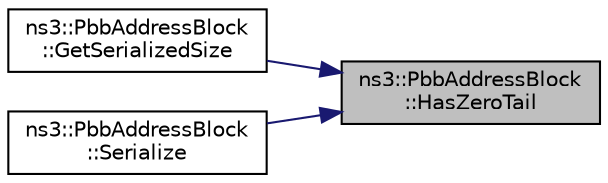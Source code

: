 digraph "ns3::PbbAddressBlock::HasZeroTail"
{
 // LATEX_PDF_SIZE
  edge [fontname="Helvetica",fontsize="10",labelfontname="Helvetica",labelfontsize="10"];
  node [fontname="Helvetica",fontsize="10",shape=record];
  rankdir="RL";
  Node1 [label="ns3::PbbAddressBlock\l::HasZeroTail",height=0.2,width=0.4,color="black", fillcolor="grey75", style="filled", fontcolor="black",tooltip="Check if the tail is empty."];
  Node1 -> Node2 [dir="back",color="midnightblue",fontsize="10",style="solid",fontname="Helvetica"];
  Node2 [label="ns3::PbbAddressBlock\l::GetSerializedSize",height=0.2,width=0.4,color="black", fillcolor="white", style="filled",URL="$classns3_1_1_pbb_address_block.html#abbefec8f1be32c631de7c30bb962e234",tooltip=" "];
  Node1 -> Node3 [dir="back",color="midnightblue",fontsize="10",style="solid",fontname="Helvetica"];
  Node3 [label="ns3::PbbAddressBlock\l::Serialize",height=0.2,width=0.4,color="black", fillcolor="white", style="filled",URL="$classns3_1_1_pbb_address_block.html#a377f271eaac72b6755b25842e13badc5",tooltip="Serializes this address block into the specified buffer."];
}
